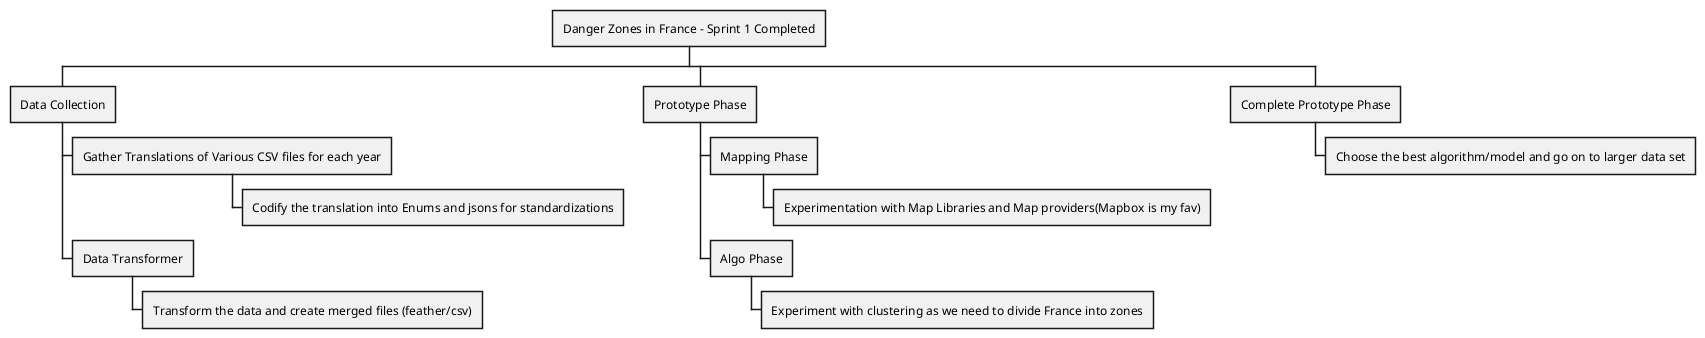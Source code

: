 @startwbs
'https://plantuml.com/wbs-diagram

* Danger Zones in France - Sprint 1 Completed
** Data Collection
*** Gather Translations of Various CSV files for each year
**** Codify the translation into Enums and jsons for standardizations
*** Data Transformer
**** Transform the data and create merged files (feather/csv)
** Prototype Phase
*** Mapping Phase
**** Experimentation with Map Libraries and Map providers(Mapbox is my fav)
*** Algo Phase
**** Experiment with clustering as we need to divide France into zones
** Complete Prototype Phase
*** Choose the best algorithm/model and go on to larger data set
@endwbs